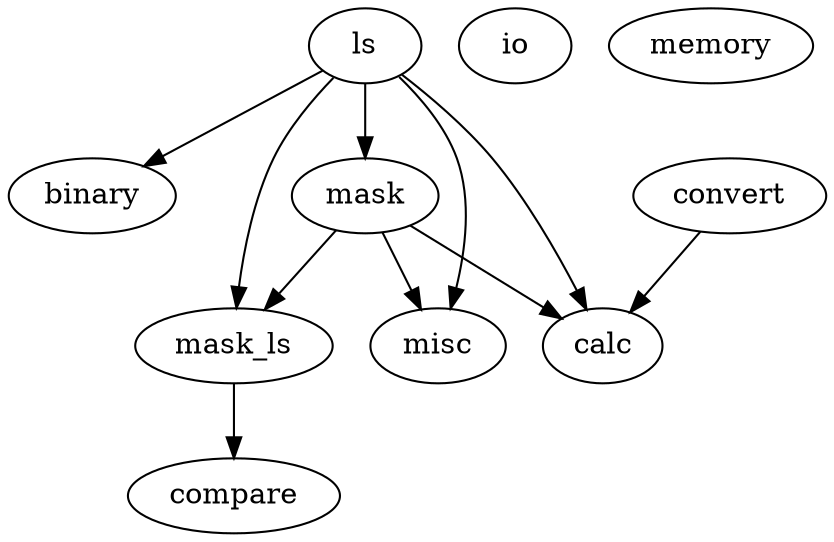 strict digraph  {
misc;
mask;
ls;
convert;
binary;
io;
mask_ls;
compare;
memory;
calc;
mask -> misc;
mask -> mask_ls;
mask -> calc;
ls -> misc;
ls -> binary;
ls -> mask_ls;
ls -> mask;
ls -> calc;
convert -> calc;
mask_ls -> compare;
}
